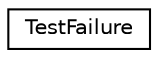 digraph "Graphical Class Hierarchy"
{
  edge [fontname="Helvetica",fontsize="10",labelfontname="Helvetica",labelfontsize="10"];
  node [fontname="Helvetica",fontsize="10",shape=record];
  rankdir="LR";
  Node0 [label="TestFailure",height=0.2,width=0.4,color="black", fillcolor="white", style="filled",URL="$class_test_failure.html",tooltip="Record of a failed Test execution.A TestFailure collects a failed test together with the caught excep..."];
}
